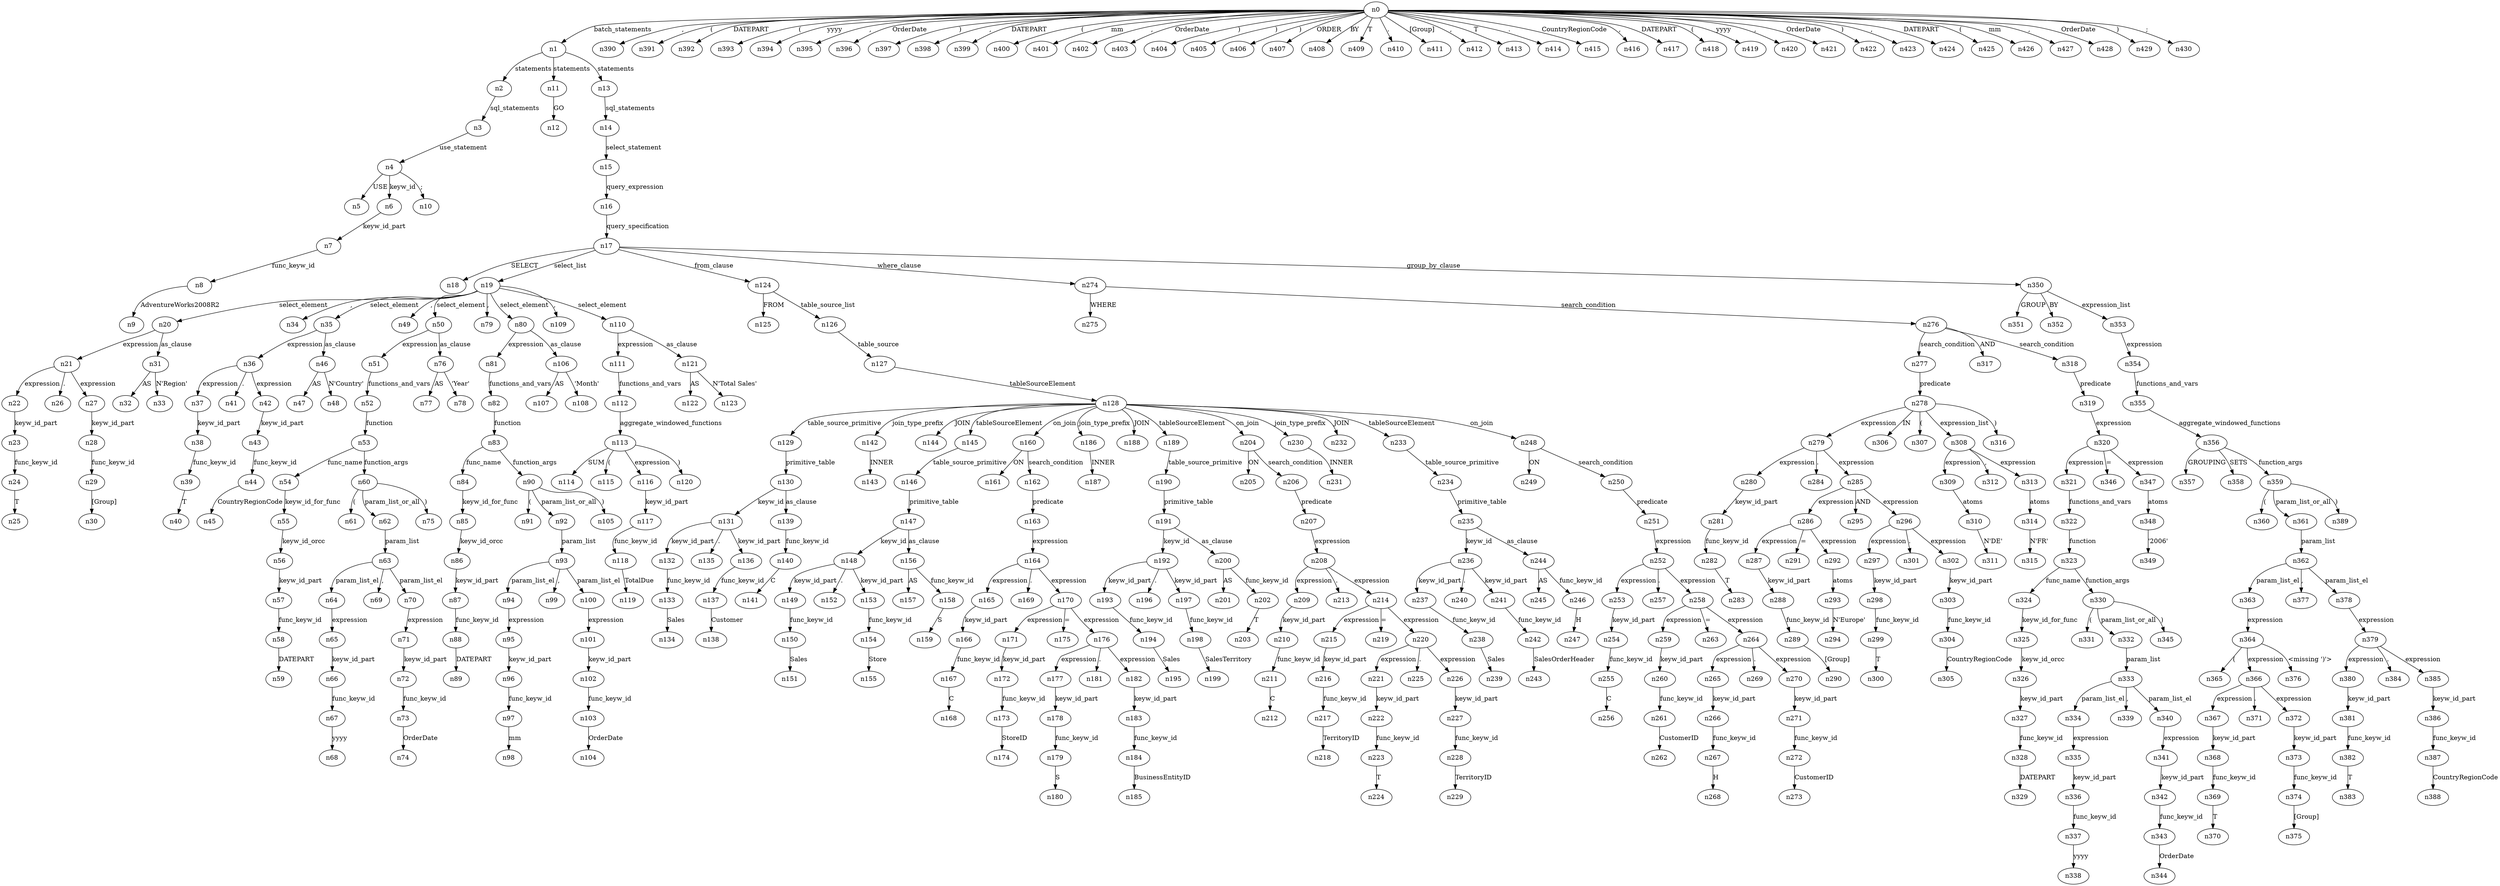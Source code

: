 digraph ParseTree {
  n0 -> n1 [label="batch_statements"];
  n1 -> n2 [label="statements"];
  n2 -> n3 [label="sql_statements"];
  n3 -> n4 [label="use_statement"];
  n4 -> n5 [label="USE"];
  n4 -> n6 [label="keyw_id"];
  n6 -> n7 [label="keyw_id_part"];
  n7 -> n8 [label="func_keyw_id"];
  n8 -> n9 [label="AdventureWorks2008R2"];
  n4 -> n10 [label=";"];
  n1 -> n11 [label="statements"];
  n11 -> n12 [label="GO"];
  n1 -> n13 [label="statements"];
  n13 -> n14 [label="sql_statements"];
  n14 -> n15 [label="select_statement"];
  n15 -> n16 [label="query_expression"];
  n16 -> n17 [label="query_specification"];
  n17 -> n18 [label="SELECT"];
  n17 -> n19 [label="select_list"];
  n19 -> n20 [label="select_element"];
  n20 -> n21 [label="expression"];
  n21 -> n22 [label="expression"];
  n22 -> n23 [label="keyw_id_part"];
  n23 -> n24 [label="func_keyw_id"];
  n24 -> n25 [label="T"];
  n21 -> n26 [label="."];
  n21 -> n27 [label="expression"];
  n27 -> n28 [label="keyw_id_part"];
  n28 -> n29 [label="func_keyw_id"];
  n29 -> n30 [label="[Group]"];
  n20 -> n31 [label="as_clause"];
  n31 -> n32 [label="AS"];
  n31 -> n33 [label="N'Region'"];
  n19 -> n34 [label=","];
  n19 -> n35 [label="select_element"];
  n35 -> n36 [label="expression"];
  n36 -> n37 [label="expression"];
  n37 -> n38 [label="keyw_id_part"];
  n38 -> n39 [label="func_keyw_id"];
  n39 -> n40 [label="T"];
  n36 -> n41 [label="."];
  n36 -> n42 [label="expression"];
  n42 -> n43 [label="keyw_id_part"];
  n43 -> n44 [label="func_keyw_id"];
  n44 -> n45 [label="CountryRegionCode"];
  n35 -> n46 [label="as_clause"];
  n46 -> n47 [label="AS"];
  n46 -> n48 [label="N'Country'"];
  n19 -> n49 [label=","];
  n19 -> n50 [label="select_element"];
  n50 -> n51 [label="expression"];
  n51 -> n52 [label="functions_and_vars"];
  n52 -> n53 [label="function"];
  n53 -> n54 [label="func_name"];
  n54 -> n55 [label="keyw_id_for_func"];
  n55 -> n56 [label="keyw_id_orcc"];
  n56 -> n57 [label="keyw_id_part"];
  n57 -> n58 [label="func_keyw_id"];
  n58 -> n59 [label="DATEPART"];
  n53 -> n60 [label="function_args"];
  n60 -> n61 [label="("];
  n60 -> n62 [label="param_list_or_all"];
  n62 -> n63 [label="param_list"];
  n63 -> n64 [label="param_list_el"];
  n64 -> n65 [label="expression"];
  n65 -> n66 [label="keyw_id_part"];
  n66 -> n67 [label="func_keyw_id"];
  n67 -> n68 [label="yyyy"];
  n63 -> n69 [label=","];
  n63 -> n70 [label="param_list_el"];
  n70 -> n71 [label="expression"];
  n71 -> n72 [label="keyw_id_part"];
  n72 -> n73 [label="func_keyw_id"];
  n73 -> n74 [label="OrderDate"];
  n60 -> n75 [label=")"];
  n50 -> n76 [label="as_clause"];
  n76 -> n77 [label="AS"];
  n76 -> n78 [label="'Year'"];
  n19 -> n79 [label=","];
  n19 -> n80 [label="select_element"];
  n80 -> n81 [label="expression"];
  n81 -> n82 [label="functions_and_vars"];
  n82 -> n83 [label="function"];
  n83 -> n84 [label="func_name"];
  n84 -> n85 [label="keyw_id_for_func"];
  n85 -> n86 [label="keyw_id_orcc"];
  n86 -> n87 [label="keyw_id_part"];
  n87 -> n88 [label="func_keyw_id"];
  n88 -> n89 [label="DATEPART"];
  n83 -> n90 [label="function_args"];
  n90 -> n91 [label="("];
  n90 -> n92 [label="param_list_or_all"];
  n92 -> n93 [label="param_list"];
  n93 -> n94 [label="param_list_el"];
  n94 -> n95 [label="expression"];
  n95 -> n96 [label="keyw_id_part"];
  n96 -> n97 [label="func_keyw_id"];
  n97 -> n98 [label="mm"];
  n93 -> n99 [label=","];
  n93 -> n100 [label="param_list_el"];
  n100 -> n101 [label="expression"];
  n101 -> n102 [label="keyw_id_part"];
  n102 -> n103 [label="func_keyw_id"];
  n103 -> n104 [label="OrderDate"];
  n90 -> n105 [label=")"];
  n80 -> n106 [label="as_clause"];
  n106 -> n107 [label="AS"];
  n106 -> n108 [label="'Month'"];
  n19 -> n109 [label=","];
  n19 -> n110 [label="select_element"];
  n110 -> n111 [label="expression"];
  n111 -> n112 [label="functions_and_vars"];
  n112 -> n113 [label="aggregate_windowed_functions"];
  n113 -> n114 [label="SUM"];
  n113 -> n115 [label="("];
  n113 -> n116 [label="expression"];
  n116 -> n117 [label="keyw_id_part"];
  n117 -> n118 [label="func_keyw_id"];
  n118 -> n119 [label="TotalDue"];
  n113 -> n120 [label=")"];
  n110 -> n121 [label="as_clause"];
  n121 -> n122 [label="AS"];
  n121 -> n123 [label="N'Total Sales'"];
  n17 -> n124 [label="from_clause"];
  n124 -> n125 [label="FROM"];
  n124 -> n126 [label="table_source_list"];
  n126 -> n127 [label="table_source"];
  n127 -> n128 [label="tableSourceElement"];
  n128 -> n129 [label="table_source_primitive"];
  n129 -> n130 [label="primitive_table"];
  n130 -> n131 [label="keyw_id"];
  n131 -> n132 [label="keyw_id_part"];
  n132 -> n133 [label="func_keyw_id"];
  n133 -> n134 [label="Sales"];
  n131 -> n135 [label="."];
  n131 -> n136 [label="keyw_id_part"];
  n136 -> n137 [label="func_keyw_id"];
  n137 -> n138 [label="Customer"];
  n130 -> n139 [label="as_clause"];
  n139 -> n140 [label="func_keyw_id"];
  n140 -> n141 [label="C"];
  n128 -> n142 [label="join_type_prefix"];
  n142 -> n143 [label="INNER"];
  n128 -> n144 [label="JOIN"];
  n128 -> n145 [label="tableSourceElement"];
  n145 -> n146 [label="table_source_primitive"];
  n146 -> n147 [label="primitive_table"];
  n147 -> n148 [label="keyw_id"];
  n148 -> n149 [label="keyw_id_part"];
  n149 -> n150 [label="func_keyw_id"];
  n150 -> n151 [label="Sales"];
  n148 -> n152 [label="."];
  n148 -> n153 [label="keyw_id_part"];
  n153 -> n154 [label="func_keyw_id"];
  n154 -> n155 [label="Store"];
  n147 -> n156 [label="as_clause"];
  n156 -> n157 [label="AS"];
  n156 -> n158 [label="func_keyw_id"];
  n158 -> n159 [label="S"];
  n128 -> n160 [label="on_join"];
  n160 -> n161 [label="ON"];
  n160 -> n162 [label="search_condition"];
  n162 -> n163 [label="predicate"];
  n163 -> n164 [label="expression"];
  n164 -> n165 [label="expression"];
  n165 -> n166 [label="keyw_id_part"];
  n166 -> n167 [label="func_keyw_id"];
  n167 -> n168 [label="C"];
  n164 -> n169 [label="."];
  n164 -> n170 [label="expression"];
  n170 -> n171 [label="expression"];
  n171 -> n172 [label="keyw_id_part"];
  n172 -> n173 [label="func_keyw_id"];
  n173 -> n174 [label="StoreID"];
  n170 -> n175 [label="="];
  n170 -> n176 [label="expression"];
  n176 -> n177 [label="expression"];
  n177 -> n178 [label="keyw_id_part"];
  n178 -> n179 [label="func_keyw_id"];
  n179 -> n180 [label="S"];
  n176 -> n181 [label="."];
  n176 -> n182 [label="expression"];
  n182 -> n183 [label="keyw_id_part"];
  n183 -> n184 [label="func_keyw_id"];
  n184 -> n185 [label="BusinessEntityID"];
  n128 -> n186 [label="join_type_prefix"];
  n186 -> n187 [label="INNER"];
  n128 -> n188 [label="JOIN"];
  n128 -> n189 [label="tableSourceElement"];
  n189 -> n190 [label="table_source_primitive"];
  n190 -> n191 [label="primitive_table"];
  n191 -> n192 [label="keyw_id"];
  n192 -> n193 [label="keyw_id_part"];
  n193 -> n194 [label="func_keyw_id"];
  n194 -> n195 [label="Sales"];
  n192 -> n196 [label="."];
  n192 -> n197 [label="keyw_id_part"];
  n197 -> n198 [label="func_keyw_id"];
  n198 -> n199 [label="SalesTerritory"];
  n191 -> n200 [label="as_clause"];
  n200 -> n201 [label="AS"];
  n200 -> n202 [label="func_keyw_id"];
  n202 -> n203 [label="T"];
  n128 -> n204 [label="on_join"];
  n204 -> n205 [label="ON"];
  n204 -> n206 [label="search_condition"];
  n206 -> n207 [label="predicate"];
  n207 -> n208 [label="expression"];
  n208 -> n209 [label="expression"];
  n209 -> n210 [label="keyw_id_part"];
  n210 -> n211 [label="func_keyw_id"];
  n211 -> n212 [label="C"];
  n208 -> n213 [label="."];
  n208 -> n214 [label="expression"];
  n214 -> n215 [label="expression"];
  n215 -> n216 [label="keyw_id_part"];
  n216 -> n217 [label="func_keyw_id"];
  n217 -> n218 [label="TerritoryID"];
  n214 -> n219 [label="="];
  n214 -> n220 [label="expression"];
  n220 -> n221 [label="expression"];
  n221 -> n222 [label="keyw_id_part"];
  n222 -> n223 [label="func_keyw_id"];
  n223 -> n224 [label="T"];
  n220 -> n225 [label="."];
  n220 -> n226 [label="expression"];
  n226 -> n227 [label="keyw_id_part"];
  n227 -> n228 [label="func_keyw_id"];
  n228 -> n229 [label="TerritoryID"];
  n128 -> n230 [label="join_type_prefix"];
  n230 -> n231 [label="INNER"];
  n128 -> n232 [label="JOIN"];
  n128 -> n233 [label="tableSourceElement"];
  n233 -> n234 [label="table_source_primitive"];
  n234 -> n235 [label="primitive_table"];
  n235 -> n236 [label="keyw_id"];
  n236 -> n237 [label="keyw_id_part"];
  n237 -> n238 [label="func_keyw_id"];
  n238 -> n239 [label="Sales"];
  n236 -> n240 [label="."];
  n236 -> n241 [label="keyw_id_part"];
  n241 -> n242 [label="func_keyw_id"];
  n242 -> n243 [label="SalesOrderHeader"];
  n235 -> n244 [label="as_clause"];
  n244 -> n245 [label="AS"];
  n244 -> n246 [label="func_keyw_id"];
  n246 -> n247 [label="H"];
  n128 -> n248 [label="on_join"];
  n248 -> n249 [label="ON"];
  n248 -> n250 [label="search_condition"];
  n250 -> n251 [label="predicate"];
  n251 -> n252 [label="expression"];
  n252 -> n253 [label="expression"];
  n253 -> n254 [label="keyw_id_part"];
  n254 -> n255 [label="func_keyw_id"];
  n255 -> n256 [label="C"];
  n252 -> n257 [label="."];
  n252 -> n258 [label="expression"];
  n258 -> n259 [label="expression"];
  n259 -> n260 [label="keyw_id_part"];
  n260 -> n261 [label="func_keyw_id"];
  n261 -> n262 [label="CustomerID"];
  n258 -> n263 [label="="];
  n258 -> n264 [label="expression"];
  n264 -> n265 [label="expression"];
  n265 -> n266 [label="keyw_id_part"];
  n266 -> n267 [label="func_keyw_id"];
  n267 -> n268 [label="H"];
  n264 -> n269 [label="."];
  n264 -> n270 [label="expression"];
  n270 -> n271 [label="keyw_id_part"];
  n271 -> n272 [label="func_keyw_id"];
  n272 -> n273 [label="CustomerID"];
  n17 -> n274 [label="where_clause"];
  n274 -> n275 [label="WHERE"];
  n274 -> n276 [label="search_condition"];
  n276 -> n277 [label="search_condition"];
  n277 -> n278 [label="predicate"];
  n278 -> n279 [label="expression"];
  n279 -> n280 [label="expression"];
  n280 -> n281 [label="keyw_id_part"];
  n281 -> n282 [label="func_keyw_id"];
  n282 -> n283 [label="T"];
  n279 -> n284 [label="."];
  n279 -> n285 [label="expression"];
  n285 -> n286 [label="expression"];
  n286 -> n287 [label="expression"];
  n287 -> n288 [label="keyw_id_part"];
  n288 -> n289 [label="func_keyw_id"];
  n289 -> n290 [label="[Group]"];
  n286 -> n291 [label="="];
  n286 -> n292 [label="expression"];
  n292 -> n293 [label="atoms"];
  n293 -> n294 [label="N'Europe'"];
  n285 -> n295 [label="AND"];
  n285 -> n296 [label="expression"];
  n296 -> n297 [label="expression"];
  n297 -> n298 [label="keyw_id_part"];
  n298 -> n299 [label="func_keyw_id"];
  n299 -> n300 [label="T"];
  n296 -> n301 [label="."];
  n296 -> n302 [label="expression"];
  n302 -> n303 [label="keyw_id_part"];
  n303 -> n304 [label="func_keyw_id"];
  n304 -> n305 [label="CountryRegionCode"];
  n278 -> n306 [label="IN"];
  n278 -> n307 [label="("];
  n278 -> n308 [label="expression_list"];
  n308 -> n309 [label="expression"];
  n309 -> n310 [label="atoms"];
  n310 -> n311 [label="N'DE'"];
  n308 -> n312 [label=","];
  n308 -> n313 [label="expression"];
  n313 -> n314 [label="atoms"];
  n314 -> n315 [label="N'FR'"];
  n278 -> n316 [label=")"];
  n276 -> n317 [label="AND"];
  n276 -> n318 [label="search_condition"];
  n318 -> n319 [label="predicate"];
  n319 -> n320 [label="expression"];
  n320 -> n321 [label="expression"];
  n321 -> n322 [label="functions_and_vars"];
  n322 -> n323 [label="function"];
  n323 -> n324 [label="func_name"];
  n324 -> n325 [label="keyw_id_for_func"];
  n325 -> n326 [label="keyw_id_orcc"];
  n326 -> n327 [label="keyw_id_part"];
  n327 -> n328 [label="func_keyw_id"];
  n328 -> n329 [label="DATEPART"];
  n323 -> n330 [label="function_args"];
  n330 -> n331 [label="("];
  n330 -> n332 [label="param_list_or_all"];
  n332 -> n333 [label="param_list"];
  n333 -> n334 [label="param_list_el"];
  n334 -> n335 [label="expression"];
  n335 -> n336 [label="keyw_id_part"];
  n336 -> n337 [label="func_keyw_id"];
  n337 -> n338 [label="yyyy"];
  n333 -> n339 [label=","];
  n333 -> n340 [label="param_list_el"];
  n340 -> n341 [label="expression"];
  n341 -> n342 [label="keyw_id_part"];
  n342 -> n343 [label="func_keyw_id"];
  n343 -> n344 [label="OrderDate"];
  n330 -> n345 [label=")"];
  n320 -> n346 [label="="];
  n320 -> n347 [label="expression"];
  n347 -> n348 [label="atoms"];
  n348 -> n349 [label="'2006'"];
  n17 -> n350 [label="group_by_clause"];
  n350 -> n351 [label="GROUP"];
  n350 -> n352 [label="BY"];
  n350 -> n353 [label="expression_list"];
  n353 -> n354 [label="expression"];
  n354 -> n355 [label="functions_and_vars"];
  n355 -> n356 [label="aggregate_windowed_functions"];
  n356 -> n357 [label="GROUPING"];
  n356 -> n358 [label="SETS"];
  n356 -> n359 [label="function_args"];
  n359 -> n360 [label="("];
  n359 -> n361 [label="param_list_or_all"];
  n361 -> n362 [label="param_list"];
  n362 -> n363 [label="param_list_el"];
  n363 -> n364 [label="expression"];
  n364 -> n365 [label="("];
  n364 -> n366 [label="expression"];
  n366 -> n367 [label="expression"];
  n367 -> n368 [label="keyw_id_part"];
  n368 -> n369 [label="func_keyw_id"];
  n369 -> n370 [label="T"];
  n366 -> n371 [label="."];
  n366 -> n372 [label="expression"];
  n372 -> n373 [label="keyw_id_part"];
  n373 -> n374 [label="func_keyw_id"];
  n374 -> n375 [label="[Group]"];
  n364 -> n376 [label="<missing ')'>"];
  n362 -> n377 [label=","];
  n362 -> n378 [label="param_list_el"];
  n378 -> n379 [label="expression"];
  n379 -> n380 [label="expression"];
  n380 -> n381 [label="keyw_id_part"];
  n381 -> n382 [label="func_keyw_id"];
  n382 -> n383 [label="T"];
  n379 -> n384 [label="."];
  n379 -> n385 [label="expression"];
  n385 -> n386 [label="keyw_id_part"];
  n386 -> n387 [label="func_keyw_id"];
  n387 -> n388 [label="CountryRegionCode"];
  n359 -> n389 [label=")"];
  n0 -> n390 [label=","];
  n0 -> n391 [label="("];
  n0 -> n392 [label="DATEPART"];
  n0 -> n393 [label="("];
  n0 -> n394 [label="yyyy"];
  n0 -> n395 [label=","];
  n0 -> n396 [label="OrderDate"];
  n0 -> n397 [label=")"];
  n0 -> n398 [label=","];
  n0 -> n399 [label="DATEPART"];
  n0 -> n400 [label="("];
  n0 -> n401 [label="mm"];
  n0 -> n402 [label=","];
  n0 -> n403 [label="OrderDate"];
  n0 -> n404 [label=")"];
  n0 -> n405 [label=")"];
  n0 -> n406 [label=")"];
  n0 -> n407 [label="ORDER"];
  n0 -> n408 [label="BY"];
  n0 -> n409 [label="T"];
  n0 -> n410 [label="."];
  n0 -> n411 [label="[Group]"];
  n0 -> n412 [label=","];
  n0 -> n413 [label="T"];
  n0 -> n414 [label="."];
  n0 -> n415 [label="CountryRegionCode"];
  n0 -> n416 [label=","];
  n0 -> n417 [label="DATEPART"];
  n0 -> n418 [label="("];
  n0 -> n419 [label="yyyy"];
  n0 -> n420 [label=","];
  n0 -> n421 [label="OrderDate"];
  n0 -> n422 [label=")"];
  n0 -> n423 [label=","];
  n0 -> n424 [label="DATEPART"];
  n0 -> n425 [label="("];
  n0 -> n426 [label="mm"];
  n0 -> n427 [label=","];
  n0 -> n428 [label="OrderDate"];
  n0 -> n429 [label=")"];
  n0 -> n430 [label=";"];
}